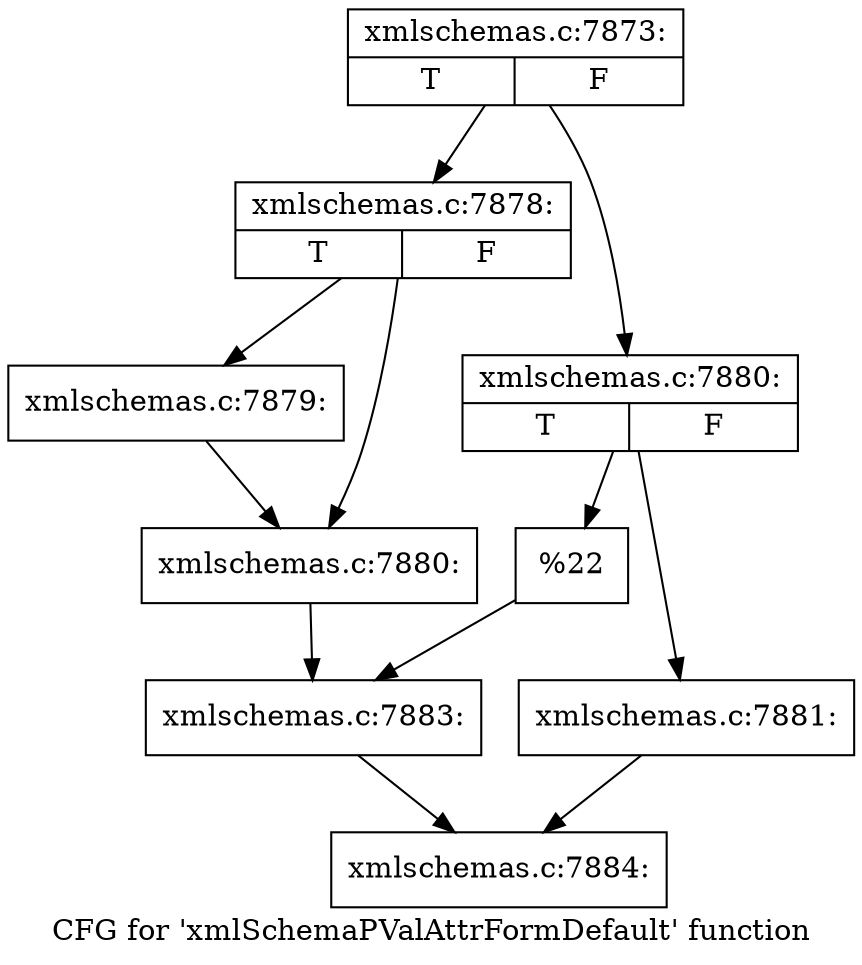 digraph "CFG for 'xmlSchemaPValAttrFormDefault' function" {
	label="CFG for 'xmlSchemaPValAttrFormDefault' function";

	Node0x4b48e30 [shape=record,label="{xmlschemas.c:7873:|{<s0>T|<s1>F}}"];
	Node0x4b48e30 -> Node0x4ca8f00;
	Node0x4b48e30 -> Node0x4ca8fa0;
	Node0x4ca8f00 [shape=record,label="{xmlschemas.c:7878:|{<s0>T|<s1>F}}"];
	Node0x4ca8f00 -> Node0x4ca9570;
	Node0x4ca8f00 -> Node0x4ca95c0;
	Node0x4ca9570 [shape=record,label="{xmlschemas.c:7879:}"];
	Node0x4ca9570 -> Node0x4ca95c0;
	Node0x4ca95c0 [shape=record,label="{xmlschemas.c:7880:}"];
	Node0x4ca95c0 -> Node0x4ca8f50;
	Node0x4ca8fa0 [shape=record,label="{xmlschemas.c:7880:|{<s0>T|<s1>F}}"];
	Node0x4ca8fa0 -> Node0x4ca9f30;
	Node0x4ca8fa0 -> Node0x4ca9ee0;
	Node0x4ca9ee0 [shape=record,label="{xmlschemas.c:7881:}"];
	Node0x4ca9ee0 -> Node0x4b49710;
	Node0x4ca9f30 [shape=record,label="{%22}"];
	Node0x4ca9f30 -> Node0x4ca8f50;
	Node0x4ca8f50 [shape=record,label="{xmlschemas.c:7883:}"];
	Node0x4ca8f50 -> Node0x4b49710;
	Node0x4b49710 [shape=record,label="{xmlschemas.c:7884:}"];
}

